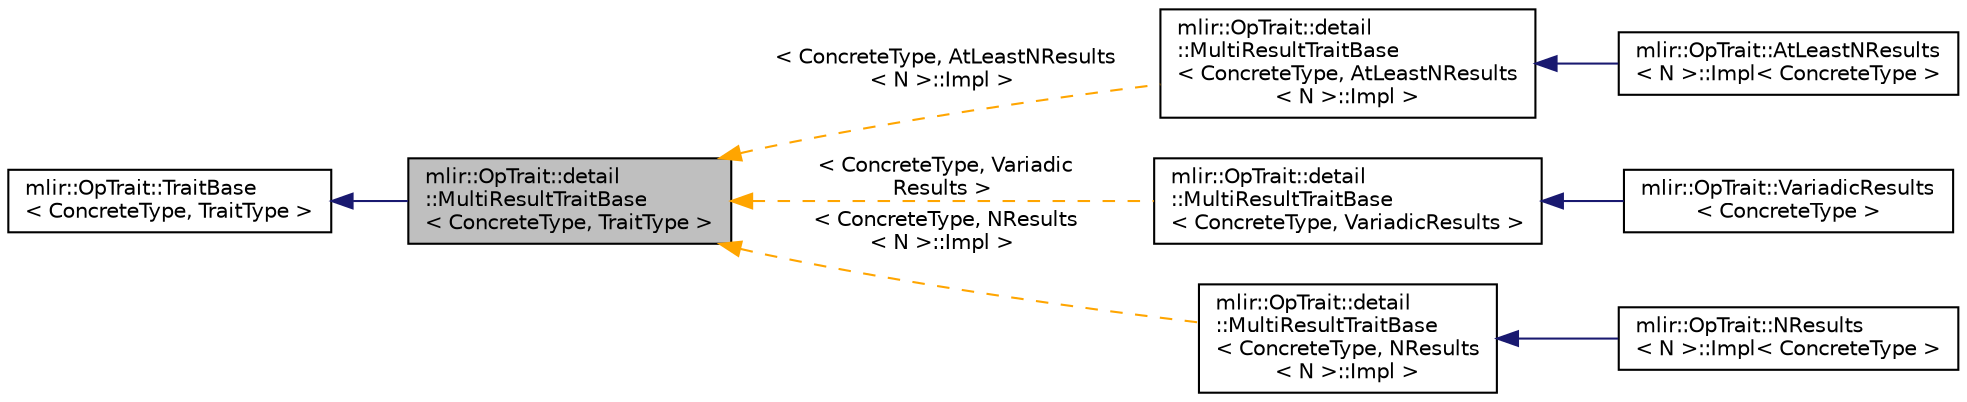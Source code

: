 digraph "mlir::OpTrait::detail::MultiResultTraitBase&lt; ConcreteType, TraitType &gt;"
{
  bgcolor="transparent";
  edge [fontname="Helvetica",fontsize="10",labelfontname="Helvetica",labelfontsize="10"];
  node [fontname="Helvetica",fontsize="10",shape=record];
  rankdir="LR";
  Node0 [label="mlir::OpTrait::detail\l::MultiResultTraitBase\l\< ConcreteType, TraitType \>",height=0.2,width=0.4,color="black", fillcolor="grey75", style="filled", fontcolor="black"];
  Node1 -> Node0 [dir="back",color="midnightblue",fontsize="10",style="solid",fontname="Helvetica"];
  Node1 [label="mlir::OpTrait::TraitBase\l\< ConcreteType, TraitType \>",height=0.2,width=0.4,color="black",URL="$classmlir_1_1OpTrait_1_1TraitBase.html",tooltip="Helper class for implementing traits. "];
  Node0 -> Node2 [dir="back",color="orange",fontsize="10",style="dashed",label=" \< ConcreteType, AtLeastNResults\l\< N \>::Impl \>" ,fontname="Helvetica"];
  Node2 [label="mlir::OpTrait::detail\l::MultiResultTraitBase\l\< ConcreteType, AtLeastNResults\l\< N \>::Impl \>",height=0.2,width=0.4,color="black",URL="$structmlir_1_1OpTrait_1_1detail_1_1MultiResultTraitBase.html"];
  Node2 -> Node3 [dir="back",color="midnightblue",fontsize="10",style="solid",fontname="Helvetica"];
  Node3 [label="mlir::OpTrait::AtLeastNResults\l\< N \>::Impl\< ConcreteType \>",height=0.2,width=0.4,color="black",URL="$classmlir_1_1OpTrait_1_1AtLeastNResults_1_1Impl.html"];
  Node0 -> Node4 [dir="back",color="orange",fontsize="10",style="dashed",label=" \< ConcreteType, Variadic\lResults \>" ,fontname="Helvetica"];
  Node4 [label="mlir::OpTrait::detail\l::MultiResultTraitBase\l\< ConcreteType, VariadicResults \>",height=0.2,width=0.4,color="black",URL="$structmlir_1_1OpTrait_1_1detail_1_1MultiResultTraitBase.html"];
  Node4 -> Node5 [dir="back",color="midnightblue",fontsize="10",style="solid",fontname="Helvetica"];
  Node5 [label="mlir::OpTrait::VariadicResults\l\< ConcreteType \>",height=0.2,width=0.4,color="black",URL="$classmlir_1_1OpTrait_1_1VariadicResults.html",tooltip="This class provides the API for ops which have an unknown number of results. "];
  Node0 -> Node6 [dir="back",color="orange",fontsize="10",style="dashed",label=" \< ConcreteType, NResults\l\< N \>::Impl \>" ,fontname="Helvetica"];
  Node6 [label="mlir::OpTrait::detail\l::MultiResultTraitBase\l\< ConcreteType, NResults\l\< N \>::Impl \>",height=0.2,width=0.4,color="black",URL="$structmlir_1_1OpTrait_1_1detail_1_1MultiResultTraitBase.html"];
  Node6 -> Node7 [dir="back",color="midnightblue",fontsize="10",style="solid",fontname="Helvetica"];
  Node7 [label="mlir::OpTrait::NResults\l\< N \>::Impl\< ConcreteType \>",height=0.2,width=0.4,color="black",URL="$classmlir_1_1OpTrait_1_1NResults_1_1Impl.html"];
}
